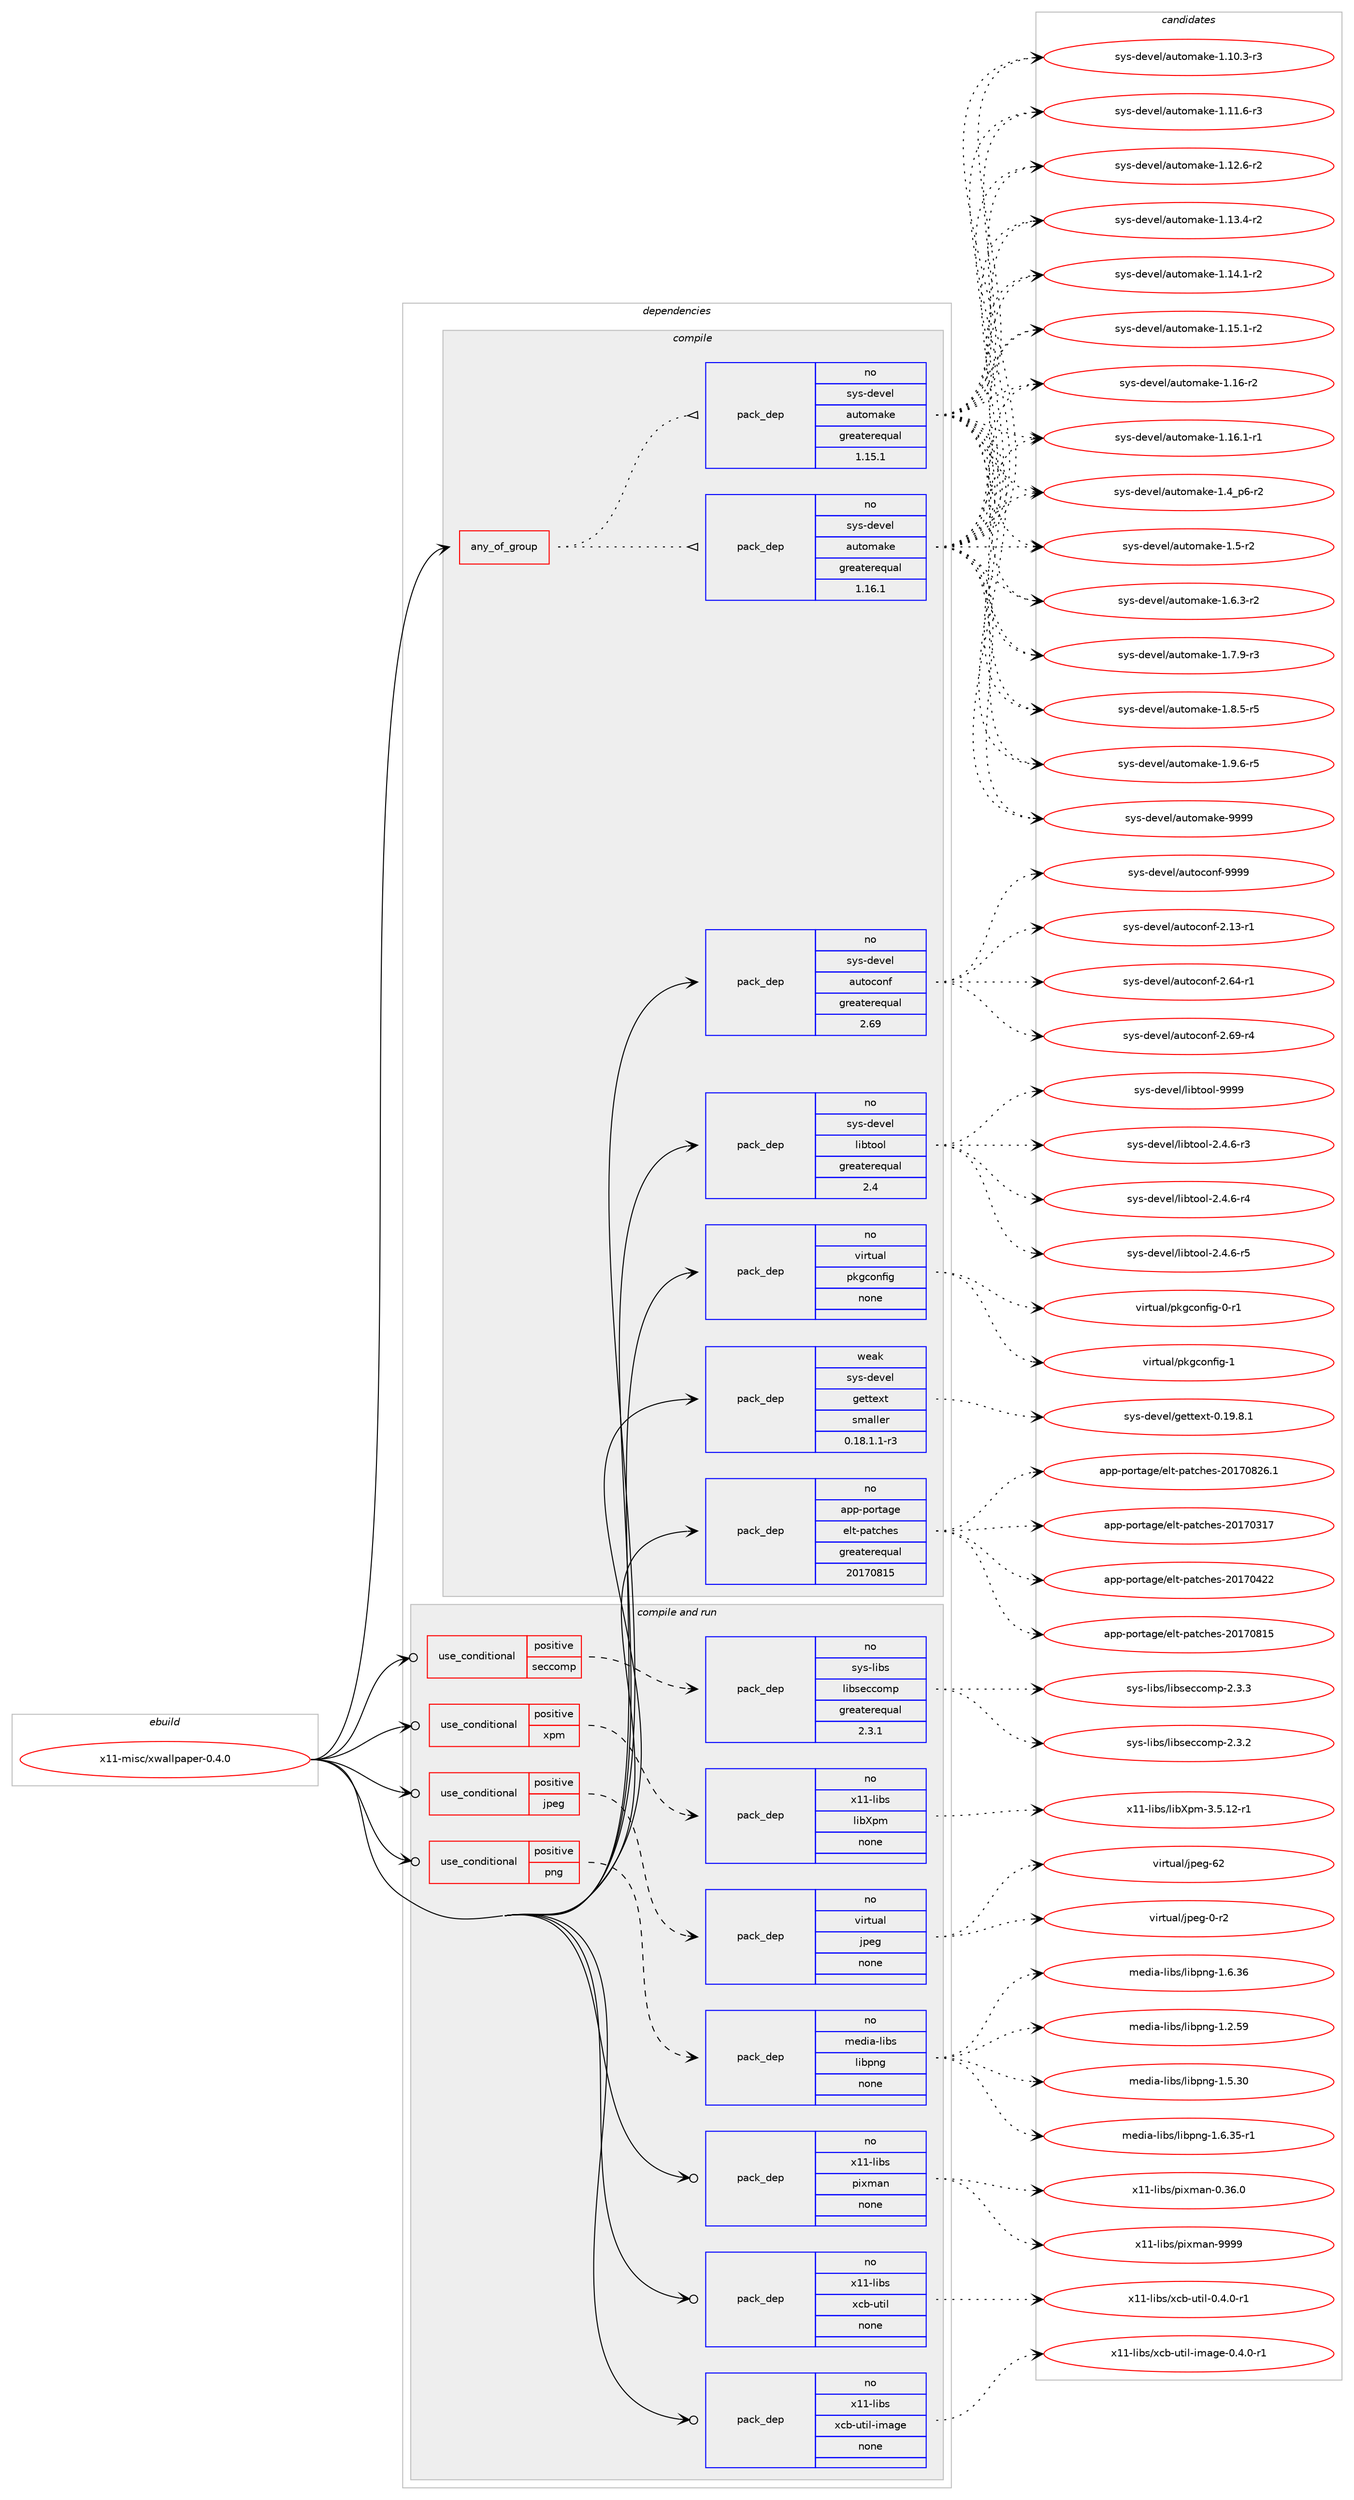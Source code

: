 digraph prolog {

# *************
# Graph options
# *************

newrank=true;
concentrate=true;
compound=true;
graph [rankdir=LR,fontname=Helvetica,fontsize=10,ranksep=1.5];#, ranksep=2.5, nodesep=0.2];
edge  [arrowhead=vee];
node  [fontname=Helvetica,fontsize=10];

# **********
# The ebuild
# **********

subgraph cluster_leftcol {
color=gray;
rank=same;
label=<<i>ebuild</i>>;
id [label="x11-misc/xwallpaper-0.4.0", color=red, width=4, href="../x11-misc/xwallpaper-0.4.0.svg"];
}

# ****************
# The dependencies
# ****************

subgraph cluster_midcol {
color=gray;
label=<<i>dependencies</i>>;
subgraph cluster_compile {
fillcolor="#eeeeee";
style=filled;
label=<<i>compile</i>>;
subgraph any28751 {
dependency1766378 [label=<<TABLE BORDER="0" CELLBORDER="1" CELLSPACING="0" CELLPADDING="4"><TR><TD CELLPADDING="10">any_of_group</TD></TR></TABLE>>, shape=none, color=red];subgraph pack1269717 {
dependency1766379 [label=<<TABLE BORDER="0" CELLBORDER="1" CELLSPACING="0" CELLPADDING="4" WIDTH="220"><TR><TD ROWSPAN="6" CELLPADDING="30">pack_dep</TD></TR><TR><TD WIDTH="110">no</TD></TR><TR><TD>sys-devel</TD></TR><TR><TD>automake</TD></TR><TR><TD>greaterequal</TD></TR><TR><TD>1.16.1</TD></TR></TABLE>>, shape=none, color=blue];
}
dependency1766378:e -> dependency1766379:w [weight=20,style="dotted",arrowhead="oinv"];
subgraph pack1269718 {
dependency1766380 [label=<<TABLE BORDER="0" CELLBORDER="1" CELLSPACING="0" CELLPADDING="4" WIDTH="220"><TR><TD ROWSPAN="6" CELLPADDING="30">pack_dep</TD></TR><TR><TD WIDTH="110">no</TD></TR><TR><TD>sys-devel</TD></TR><TR><TD>automake</TD></TR><TR><TD>greaterequal</TD></TR><TR><TD>1.15.1</TD></TR></TABLE>>, shape=none, color=blue];
}
dependency1766378:e -> dependency1766380:w [weight=20,style="dotted",arrowhead="oinv"];
}
id:e -> dependency1766378:w [weight=20,style="solid",arrowhead="vee"];
subgraph pack1269719 {
dependency1766381 [label=<<TABLE BORDER="0" CELLBORDER="1" CELLSPACING="0" CELLPADDING="4" WIDTH="220"><TR><TD ROWSPAN="6" CELLPADDING="30">pack_dep</TD></TR><TR><TD WIDTH="110">no</TD></TR><TR><TD>app-portage</TD></TR><TR><TD>elt-patches</TD></TR><TR><TD>greaterequal</TD></TR><TR><TD>20170815</TD></TR></TABLE>>, shape=none, color=blue];
}
id:e -> dependency1766381:w [weight=20,style="solid",arrowhead="vee"];
subgraph pack1269720 {
dependency1766382 [label=<<TABLE BORDER="0" CELLBORDER="1" CELLSPACING="0" CELLPADDING="4" WIDTH="220"><TR><TD ROWSPAN="6" CELLPADDING="30">pack_dep</TD></TR><TR><TD WIDTH="110">no</TD></TR><TR><TD>sys-devel</TD></TR><TR><TD>autoconf</TD></TR><TR><TD>greaterequal</TD></TR><TR><TD>2.69</TD></TR></TABLE>>, shape=none, color=blue];
}
id:e -> dependency1766382:w [weight=20,style="solid",arrowhead="vee"];
subgraph pack1269721 {
dependency1766383 [label=<<TABLE BORDER="0" CELLBORDER="1" CELLSPACING="0" CELLPADDING="4" WIDTH="220"><TR><TD ROWSPAN="6" CELLPADDING="30">pack_dep</TD></TR><TR><TD WIDTH="110">no</TD></TR><TR><TD>sys-devel</TD></TR><TR><TD>libtool</TD></TR><TR><TD>greaterequal</TD></TR><TR><TD>2.4</TD></TR></TABLE>>, shape=none, color=blue];
}
id:e -> dependency1766383:w [weight=20,style="solid",arrowhead="vee"];
subgraph pack1269722 {
dependency1766384 [label=<<TABLE BORDER="0" CELLBORDER="1" CELLSPACING="0" CELLPADDING="4" WIDTH="220"><TR><TD ROWSPAN="6" CELLPADDING="30">pack_dep</TD></TR><TR><TD WIDTH="110">no</TD></TR><TR><TD>virtual</TD></TR><TR><TD>pkgconfig</TD></TR><TR><TD>none</TD></TR><TR><TD></TD></TR></TABLE>>, shape=none, color=blue];
}
id:e -> dependency1766384:w [weight=20,style="solid",arrowhead="vee"];
subgraph pack1269723 {
dependency1766385 [label=<<TABLE BORDER="0" CELLBORDER="1" CELLSPACING="0" CELLPADDING="4" WIDTH="220"><TR><TD ROWSPAN="6" CELLPADDING="30">pack_dep</TD></TR><TR><TD WIDTH="110">weak</TD></TR><TR><TD>sys-devel</TD></TR><TR><TD>gettext</TD></TR><TR><TD>smaller</TD></TR><TR><TD>0.18.1.1-r3</TD></TR></TABLE>>, shape=none, color=blue];
}
id:e -> dependency1766385:w [weight=20,style="solid",arrowhead="vee"];
}
subgraph cluster_compileandrun {
fillcolor="#eeeeee";
style=filled;
label=<<i>compile and run</i>>;
subgraph cond466902 {
dependency1766386 [label=<<TABLE BORDER="0" CELLBORDER="1" CELLSPACING="0" CELLPADDING="4"><TR><TD ROWSPAN="3" CELLPADDING="10">use_conditional</TD></TR><TR><TD>positive</TD></TR><TR><TD>jpeg</TD></TR></TABLE>>, shape=none, color=red];
subgraph pack1269724 {
dependency1766387 [label=<<TABLE BORDER="0" CELLBORDER="1" CELLSPACING="0" CELLPADDING="4" WIDTH="220"><TR><TD ROWSPAN="6" CELLPADDING="30">pack_dep</TD></TR><TR><TD WIDTH="110">no</TD></TR><TR><TD>virtual</TD></TR><TR><TD>jpeg</TD></TR><TR><TD>none</TD></TR><TR><TD></TD></TR></TABLE>>, shape=none, color=blue];
}
dependency1766386:e -> dependency1766387:w [weight=20,style="dashed",arrowhead="vee"];
}
id:e -> dependency1766386:w [weight=20,style="solid",arrowhead="odotvee"];
subgraph cond466903 {
dependency1766388 [label=<<TABLE BORDER="0" CELLBORDER="1" CELLSPACING="0" CELLPADDING="4"><TR><TD ROWSPAN="3" CELLPADDING="10">use_conditional</TD></TR><TR><TD>positive</TD></TR><TR><TD>png</TD></TR></TABLE>>, shape=none, color=red];
subgraph pack1269725 {
dependency1766389 [label=<<TABLE BORDER="0" CELLBORDER="1" CELLSPACING="0" CELLPADDING="4" WIDTH="220"><TR><TD ROWSPAN="6" CELLPADDING="30">pack_dep</TD></TR><TR><TD WIDTH="110">no</TD></TR><TR><TD>media-libs</TD></TR><TR><TD>libpng</TD></TR><TR><TD>none</TD></TR><TR><TD></TD></TR></TABLE>>, shape=none, color=blue];
}
dependency1766388:e -> dependency1766389:w [weight=20,style="dashed",arrowhead="vee"];
}
id:e -> dependency1766388:w [weight=20,style="solid",arrowhead="odotvee"];
subgraph cond466904 {
dependency1766390 [label=<<TABLE BORDER="0" CELLBORDER="1" CELLSPACING="0" CELLPADDING="4"><TR><TD ROWSPAN="3" CELLPADDING="10">use_conditional</TD></TR><TR><TD>positive</TD></TR><TR><TD>seccomp</TD></TR></TABLE>>, shape=none, color=red];
subgraph pack1269726 {
dependency1766391 [label=<<TABLE BORDER="0" CELLBORDER="1" CELLSPACING="0" CELLPADDING="4" WIDTH="220"><TR><TD ROWSPAN="6" CELLPADDING="30">pack_dep</TD></TR><TR><TD WIDTH="110">no</TD></TR><TR><TD>sys-libs</TD></TR><TR><TD>libseccomp</TD></TR><TR><TD>greaterequal</TD></TR><TR><TD>2.3.1</TD></TR></TABLE>>, shape=none, color=blue];
}
dependency1766390:e -> dependency1766391:w [weight=20,style="dashed",arrowhead="vee"];
}
id:e -> dependency1766390:w [weight=20,style="solid",arrowhead="odotvee"];
subgraph cond466905 {
dependency1766392 [label=<<TABLE BORDER="0" CELLBORDER="1" CELLSPACING="0" CELLPADDING="4"><TR><TD ROWSPAN="3" CELLPADDING="10">use_conditional</TD></TR><TR><TD>positive</TD></TR><TR><TD>xpm</TD></TR></TABLE>>, shape=none, color=red];
subgraph pack1269727 {
dependency1766393 [label=<<TABLE BORDER="0" CELLBORDER="1" CELLSPACING="0" CELLPADDING="4" WIDTH="220"><TR><TD ROWSPAN="6" CELLPADDING="30">pack_dep</TD></TR><TR><TD WIDTH="110">no</TD></TR><TR><TD>x11-libs</TD></TR><TR><TD>libXpm</TD></TR><TR><TD>none</TD></TR><TR><TD></TD></TR></TABLE>>, shape=none, color=blue];
}
dependency1766392:e -> dependency1766393:w [weight=20,style="dashed",arrowhead="vee"];
}
id:e -> dependency1766392:w [weight=20,style="solid",arrowhead="odotvee"];
subgraph pack1269728 {
dependency1766394 [label=<<TABLE BORDER="0" CELLBORDER="1" CELLSPACING="0" CELLPADDING="4" WIDTH="220"><TR><TD ROWSPAN="6" CELLPADDING="30">pack_dep</TD></TR><TR><TD WIDTH="110">no</TD></TR><TR><TD>x11-libs</TD></TR><TR><TD>pixman</TD></TR><TR><TD>none</TD></TR><TR><TD></TD></TR></TABLE>>, shape=none, color=blue];
}
id:e -> dependency1766394:w [weight=20,style="solid",arrowhead="odotvee"];
subgraph pack1269729 {
dependency1766395 [label=<<TABLE BORDER="0" CELLBORDER="1" CELLSPACING="0" CELLPADDING="4" WIDTH="220"><TR><TD ROWSPAN="6" CELLPADDING="30">pack_dep</TD></TR><TR><TD WIDTH="110">no</TD></TR><TR><TD>x11-libs</TD></TR><TR><TD>xcb-util</TD></TR><TR><TD>none</TD></TR><TR><TD></TD></TR></TABLE>>, shape=none, color=blue];
}
id:e -> dependency1766395:w [weight=20,style="solid",arrowhead="odotvee"];
subgraph pack1269730 {
dependency1766396 [label=<<TABLE BORDER="0" CELLBORDER="1" CELLSPACING="0" CELLPADDING="4" WIDTH="220"><TR><TD ROWSPAN="6" CELLPADDING="30">pack_dep</TD></TR><TR><TD WIDTH="110">no</TD></TR><TR><TD>x11-libs</TD></TR><TR><TD>xcb-util-image</TD></TR><TR><TD>none</TD></TR><TR><TD></TD></TR></TABLE>>, shape=none, color=blue];
}
id:e -> dependency1766396:w [weight=20,style="solid",arrowhead="odotvee"];
}
subgraph cluster_run {
fillcolor="#eeeeee";
style=filled;
label=<<i>run</i>>;
}
}

# **************
# The candidates
# **************

subgraph cluster_choices {
rank=same;
color=gray;
label=<<i>candidates</i>>;

subgraph choice1269717 {
color=black;
nodesep=1;
choice11512111545100101118101108479711711611110997107101454946494846514511451 [label="sys-devel/automake-1.10.3-r3", color=red, width=4,href="../sys-devel/automake-1.10.3-r3.svg"];
choice11512111545100101118101108479711711611110997107101454946494946544511451 [label="sys-devel/automake-1.11.6-r3", color=red, width=4,href="../sys-devel/automake-1.11.6-r3.svg"];
choice11512111545100101118101108479711711611110997107101454946495046544511450 [label="sys-devel/automake-1.12.6-r2", color=red, width=4,href="../sys-devel/automake-1.12.6-r2.svg"];
choice11512111545100101118101108479711711611110997107101454946495146524511450 [label="sys-devel/automake-1.13.4-r2", color=red, width=4,href="../sys-devel/automake-1.13.4-r2.svg"];
choice11512111545100101118101108479711711611110997107101454946495246494511450 [label="sys-devel/automake-1.14.1-r2", color=red, width=4,href="../sys-devel/automake-1.14.1-r2.svg"];
choice11512111545100101118101108479711711611110997107101454946495346494511450 [label="sys-devel/automake-1.15.1-r2", color=red, width=4,href="../sys-devel/automake-1.15.1-r2.svg"];
choice1151211154510010111810110847971171161111099710710145494649544511450 [label="sys-devel/automake-1.16-r2", color=red, width=4,href="../sys-devel/automake-1.16-r2.svg"];
choice11512111545100101118101108479711711611110997107101454946495446494511449 [label="sys-devel/automake-1.16.1-r1", color=red, width=4,href="../sys-devel/automake-1.16.1-r1.svg"];
choice115121115451001011181011084797117116111109971071014549465295112544511450 [label="sys-devel/automake-1.4_p6-r2", color=red, width=4,href="../sys-devel/automake-1.4_p6-r2.svg"];
choice11512111545100101118101108479711711611110997107101454946534511450 [label="sys-devel/automake-1.5-r2", color=red, width=4,href="../sys-devel/automake-1.5-r2.svg"];
choice115121115451001011181011084797117116111109971071014549465446514511450 [label="sys-devel/automake-1.6.3-r2", color=red, width=4,href="../sys-devel/automake-1.6.3-r2.svg"];
choice115121115451001011181011084797117116111109971071014549465546574511451 [label="sys-devel/automake-1.7.9-r3", color=red, width=4,href="../sys-devel/automake-1.7.9-r3.svg"];
choice115121115451001011181011084797117116111109971071014549465646534511453 [label="sys-devel/automake-1.8.5-r5", color=red, width=4,href="../sys-devel/automake-1.8.5-r5.svg"];
choice115121115451001011181011084797117116111109971071014549465746544511453 [label="sys-devel/automake-1.9.6-r5", color=red, width=4,href="../sys-devel/automake-1.9.6-r5.svg"];
choice115121115451001011181011084797117116111109971071014557575757 [label="sys-devel/automake-9999", color=red, width=4,href="../sys-devel/automake-9999.svg"];
dependency1766379:e -> choice11512111545100101118101108479711711611110997107101454946494846514511451:w [style=dotted,weight="100"];
dependency1766379:e -> choice11512111545100101118101108479711711611110997107101454946494946544511451:w [style=dotted,weight="100"];
dependency1766379:e -> choice11512111545100101118101108479711711611110997107101454946495046544511450:w [style=dotted,weight="100"];
dependency1766379:e -> choice11512111545100101118101108479711711611110997107101454946495146524511450:w [style=dotted,weight="100"];
dependency1766379:e -> choice11512111545100101118101108479711711611110997107101454946495246494511450:w [style=dotted,weight="100"];
dependency1766379:e -> choice11512111545100101118101108479711711611110997107101454946495346494511450:w [style=dotted,weight="100"];
dependency1766379:e -> choice1151211154510010111810110847971171161111099710710145494649544511450:w [style=dotted,weight="100"];
dependency1766379:e -> choice11512111545100101118101108479711711611110997107101454946495446494511449:w [style=dotted,weight="100"];
dependency1766379:e -> choice115121115451001011181011084797117116111109971071014549465295112544511450:w [style=dotted,weight="100"];
dependency1766379:e -> choice11512111545100101118101108479711711611110997107101454946534511450:w [style=dotted,weight="100"];
dependency1766379:e -> choice115121115451001011181011084797117116111109971071014549465446514511450:w [style=dotted,weight="100"];
dependency1766379:e -> choice115121115451001011181011084797117116111109971071014549465546574511451:w [style=dotted,weight="100"];
dependency1766379:e -> choice115121115451001011181011084797117116111109971071014549465646534511453:w [style=dotted,weight="100"];
dependency1766379:e -> choice115121115451001011181011084797117116111109971071014549465746544511453:w [style=dotted,weight="100"];
dependency1766379:e -> choice115121115451001011181011084797117116111109971071014557575757:w [style=dotted,weight="100"];
}
subgraph choice1269718 {
color=black;
nodesep=1;
choice11512111545100101118101108479711711611110997107101454946494846514511451 [label="sys-devel/automake-1.10.3-r3", color=red, width=4,href="../sys-devel/automake-1.10.3-r3.svg"];
choice11512111545100101118101108479711711611110997107101454946494946544511451 [label="sys-devel/automake-1.11.6-r3", color=red, width=4,href="../sys-devel/automake-1.11.6-r3.svg"];
choice11512111545100101118101108479711711611110997107101454946495046544511450 [label="sys-devel/automake-1.12.6-r2", color=red, width=4,href="../sys-devel/automake-1.12.6-r2.svg"];
choice11512111545100101118101108479711711611110997107101454946495146524511450 [label="sys-devel/automake-1.13.4-r2", color=red, width=4,href="../sys-devel/automake-1.13.4-r2.svg"];
choice11512111545100101118101108479711711611110997107101454946495246494511450 [label="sys-devel/automake-1.14.1-r2", color=red, width=4,href="../sys-devel/automake-1.14.1-r2.svg"];
choice11512111545100101118101108479711711611110997107101454946495346494511450 [label="sys-devel/automake-1.15.1-r2", color=red, width=4,href="../sys-devel/automake-1.15.1-r2.svg"];
choice1151211154510010111810110847971171161111099710710145494649544511450 [label="sys-devel/automake-1.16-r2", color=red, width=4,href="../sys-devel/automake-1.16-r2.svg"];
choice11512111545100101118101108479711711611110997107101454946495446494511449 [label="sys-devel/automake-1.16.1-r1", color=red, width=4,href="../sys-devel/automake-1.16.1-r1.svg"];
choice115121115451001011181011084797117116111109971071014549465295112544511450 [label="sys-devel/automake-1.4_p6-r2", color=red, width=4,href="../sys-devel/automake-1.4_p6-r2.svg"];
choice11512111545100101118101108479711711611110997107101454946534511450 [label="sys-devel/automake-1.5-r2", color=red, width=4,href="../sys-devel/automake-1.5-r2.svg"];
choice115121115451001011181011084797117116111109971071014549465446514511450 [label="sys-devel/automake-1.6.3-r2", color=red, width=4,href="../sys-devel/automake-1.6.3-r2.svg"];
choice115121115451001011181011084797117116111109971071014549465546574511451 [label="sys-devel/automake-1.7.9-r3", color=red, width=4,href="../sys-devel/automake-1.7.9-r3.svg"];
choice115121115451001011181011084797117116111109971071014549465646534511453 [label="sys-devel/automake-1.8.5-r5", color=red, width=4,href="../sys-devel/automake-1.8.5-r5.svg"];
choice115121115451001011181011084797117116111109971071014549465746544511453 [label="sys-devel/automake-1.9.6-r5", color=red, width=4,href="../sys-devel/automake-1.9.6-r5.svg"];
choice115121115451001011181011084797117116111109971071014557575757 [label="sys-devel/automake-9999", color=red, width=4,href="../sys-devel/automake-9999.svg"];
dependency1766380:e -> choice11512111545100101118101108479711711611110997107101454946494846514511451:w [style=dotted,weight="100"];
dependency1766380:e -> choice11512111545100101118101108479711711611110997107101454946494946544511451:w [style=dotted,weight="100"];
dependency1766380:e -> choice11512111545100101118101108479711711611110997107101454946495046544511450:w [style=dotted,weight="100"];
dependency1766380:e -> choice11512111545100101118101108479711711611110997107101454946495146524511450:w [style=dotted,weight="100"];
dependency1766380:e -> choice11512111545100101118101108479711711611110997107101454946495246494511450:w [style=dotted,weight="100"];
dependency1766380:e -> choice11512111545100101118101108479711711611110997107101454946495346494511450:w [style=dotted,weight="100"];
dependency1766380:e -> choice1151211154510010111810110847971171161111099710710145494649544511450:w [style=dotted,weight="100"];
dependency1766380:e -> choice11512111545100101118101108479711711611110997107101454946495446494511449:w [style=dotted,weight="100"];
dependency1766380:e -> choice115121115451001011181011084797117116111109971071014549465295112544511450:w [style=dotted,weight="100"];
dependency1766380:e -> choice11512111545100101118101108479711711611110997107101454946534511450:w [style=dotted,weight="100"];
dependency1766380:e -> choice115121115451001011181011084797117116111109971071014549465446514511450:w [style=dotted,weight="100"];
dependency1766380:e -> choice115121115451001011181011084797117116111109971071014549465546574511451:w [style=dotted,weight="100"];
dependency1766380:e -> choice115121115451001011181011084797117116111109971071014549465646534511453:w [style=dotted,weight="100"];
dependency1766380:e -> choice115121115451001011181011084797117116111109971071014549465746544511453:w [style=dotted,weight="100"];
dependency1766380:e -> choice115121115451001011181011084797117116111109971071014557575757:w [style=dotted,weight="100"];
}
subgraph choice1269719 {
color=black;
nodesep=1;
choice97112112451121111141169710310147101108116451129711699104101115455048495548514955 [label="app-portage/elt-patches-20170317", color=red, width=4,href="../app-portage/elt-patches-20170317.svg"];
choice97112112451121111141169710310147101108116451129711699104101115455048495548525050 [label="app-portage/elt-patches-20170422", color=red, width=4,href="../app-portage/elt-patches-20170422.svg"];
choice97112112451121111141169710310147101108116451129711699104101115455048495548564953 [label="app-portage/elt-patches-20170815", color=red, width=4,href="../app-portage/elt-patches-20170815.svg"];
choice971121124511211111411697103101471011081164511297116991041011154550484955485650544649 [label="app-portage/elt-patches-20170826.1", color=red, width=4,href="../app-portage/elt-patches-20170826.1.svg"];
dependency1766381:e -> choice97112112451121111141169710310147101108116451129711699104101115455048495548514955:w [style=dotted,weight="100"];
dependency1766381:e -> choice97112112451121111141169710310147101108116451129711699104101115455048495548525050:w [style=dotted,weight="100"];
dependency1766381:e -> choice97112112451121111141169710310147101108116451129711699104101115455048495548564953:w [style=dotted,weight="100"];
dependency1766381:e -> choice971121124511211111411697103101471011081164511297116991041011154550484955485650544649:w [style=dotted,weight="100"];
}
subgraph choice1269720 {
color=black;
nodesep=1;
choice1151211154510010111810110847971171161119911111010245504649514511449 [label="sys-devel/autoconf-2.13-r1", color=red, width=4,href="../sys-devel/autoconf-2.13-r1.svg"];
choice1151211154510010111810110847971171161119911111010245504654524511449 [label="sys-devel/autoconf-2.64-r1", color=red, width=4,href="../sys-devel/autoconf-2.64-r1.svg"];
choice1151211154510010111810110847971171161119911111010245504654574511452 [label="sys-devel/autoconf-2.69-r4", color=red, width=4,href="../sys-devel/autoconf-2.69-r4.svg"];
choice115121115451001011181011084797117116111991111101024557575757 [label="sys-devel/autoconf-9999", color=red, width=4,href="../sys-devel/autoconf-9999.svg"];
dependency1766382:e -> choice1151211154510010111810110847971171161119911111010245504649514511449:w [style=dotted,weight="100"];
dependency1766382:e -> choice1151211154510010111810110847971171161119911111010245504654524511449:w [style=dotted,weight="100"];
dependency1766382:e -> choice1151211154510010111810110847971171161119911111010245504654574511452:w [style=dotted,weight="100"];
dependency1766382:e -> choice115121115451001011181011084797117116111991111101024557575757:w [style=dotted,weight="100"];
}
subgraph choice1269721 {
color=black;
nodesep=1;
choice1151211154510010111810110847108105981161111111084550465246544511451 [label="sys-devel/libtool-2.4.6-r3", color=red, width=4,href="../sys-devel/libtool-2.4.6-r3.svg"];
choice1151211154510010111810110847108105981161111111084550465246544511452 [label="sys-devel/libtool-2.4.6-r4", color=red, width=4,href="../sys-devel/libtool-2.4.6-r4.svg"];
choice1151211154510010111810110847108105981161111111084550465246544511453 [label="sys-devel/libtool-2.4.6-r5", color=red, width=4,href="../sys-devel/libtool-2.4.6-r5.svg"];
choice1151211154510010111810110847108105981161111111084557575757 [label="sys-devel/libtool-9999", color=red, width=4,href="../sys-devel/libtool-9999.svg"];
dependency1766383:e -> choice1151211154510010111810110847108105981161111111084550465246544511451:w [style=dotted,weight="100"];
dependency1766383:e -> choice1151211154510010111810110847108105981161111111084550465246544511452:w [style=dotted,weight="100"];
dependency1766383:e -> choice1151211154510010111810110847108105981161111111084550465246544511453:w [style=dotted,weight="100"];
dependency1766383:e -> choice1151211154510010111810110847108105981161111111084557575757:w [style=dotted,weight="100"];
}
subgraph choice1269722 {
color=black;
nodesep=1;
choice11810511411611797108471121071039911111010210510345484511449 [label="virtual/pkgconfig-0-r1", color=red, width=4,href="../virtual/pkgconfig-0-r1.svg"];
choice1181051141161179710847112107103991111101021051034549 [label="virtual/pkgconfig-1", color=red, width=4,href="../virtual/pkgconfig-1.svg"];
dependency1766384:e -> choice11810511411611797108471121071039911111010210510345484511449:w [style=dotted,weight="100"];
dependency1766384:e -> choice1181051141161179710847112107103991111101021051034549:w [style=dotted,weight="100"];
}
subgraph choice1269723 {
color=black;
nodesep=1;
choice1151211154510010111810110847103101116116101120116454846495746564649 [label="sys-devel/gettext-0.19.8.1", color=red, width=4,href="../sys-devel/gettext-0.19.8.1.svg"];
dependency1766385:e -> choice1151211154510010111810110847103101116116101120116454846495746564649:w [style=dotted,weight="100"];
}
subgraph choice1269724 {
color=black;
nodesep=1;
choice118105114116117971084710611210110345484511450 [label="virtual/jpeg-0-r2", color=red, width=4,href="../virtual/jpeg-0-r2.svg"];
choice1181051141161179710847106112101103455450 [label="virtual/jpeg-62", color=red, width=4,href="../virtual/jpeg-62.svg"];
dependency1766387:e -> choice118105114116117971084710611210110345484511450:w [style=dotted,weight="100"];
dependency1766387:e -> choice1181051141161179710847106112101103455450:w [style=dotted,weight="100"];
}
subgraph choice1269725 {
color=black;
nodesep=1;
choice109101100105974510810598115471081059811211010345494650465357 [label="media-libs/libpng-1.2.59", color=red, width=4,href="../media-libs/libpng-1.2.59.svg"];
choice109101100105974510810598115471081059811211010345494653465148 [label="media-libs/libpng-1.5.30", color=red, width=4,href="../media-libs/libpng-1.5.30.svg"];
choice1091011001059745108105981154710810598112110103454946544651534511449 [label="media-libs/libpng-1.6.35-r1", color=red, width=4,href="../media-libs/libpng-1.6.35-r1.svg"];
choice109101100105974510810598115471081059811211010345494654465154 [label="media-libs/libpng-1.6.36", color=red, width=4,href="../media-libs/libpng-1.6.36.svg"];
dependency1766389:e -> choice109101100105974510810598115471081059811211010345494650465357:w [style=dotted,weight="100"];
dependency1766389:e -> choice109101100105974510810598115471081059811211010345494653465148:w [style=dotted,weight="100"];
dependency1766389:e -> choice1091011001059745108105981154710810598112110103454946544651534511449:w [style=dotted,weight="100"];
dependency1766389:e -> choice109101100105974510810598115471081059811211010345494654465154:w [style=dotted,weight="100"];
}
subgraph choice1269726 {
color=black;
nodesep=1;
choice115121115451081059811547108105981151019999111109112455046514650 [label="sys-libs/libseccomp-2.3.2", color=red, width=4,href="../sys-libs/libseccomp-2.3.2.svg"];
choice115121115451081059811547108105981151019999111109112455046514651 [label="sys-libs/libseccomp-2.3.3", color=red, width=4,href="../sys-libs/libseccomp-2.3.3.svg"];
dependency1766391:e -> choice115121115451081059811547108105981151019999111109112455046514650:w [style=dotted,weight="100"];
dependency1766391:e -> choice115121115451081059811547108105981151019999111109112455046514651:w [style=dotted,weight="100"];
}
subgraph choice1269727 {
color=black;
nodesep=1;
choice12049494510810598115471081059888112109455146534649504511449 [label="x11-libs/libXpm-3.5.12-r1", color=red, width=4,href="../x11-libs/libXpm-3.5.12-r1.svg"];
dependency1766393:e -> choice12049494510810598115471081059888112109455146534649504511449:w [style=dotted,weight="100"];
}
subgraph choice1269728 {
color=black;
nodesep=1;
choice12049494510810598115471121051201099711045484651544648 [label="x11-libs/pixman-0.36.0", color=red, width=4,href="../x11-libs/pixman-0.36.0.svg"];
choice1204949451081059811547112105120109971104557575757 [label="x11-libs/pixman-9999", color=red, width=4,href="../x11-libs/pixman-9999.svg"];
dependency1766394:e -> choice12049494510810598115471121051201099711045484651544648:w [style=dotted,weight="100"];
dependency1766394:e -> choice1204949451081059811547112105120109971104557575757:w [style=dotted,weight="100"];
}
subgraph choice1269729 {
color=black;
nodesep=1;
choice12049494510810598115471209998451171161051084548465246484511449 [label="x11-libs/xcb-util-0.4.0-r1", color=red, width=4,href="../x11-libs/xcb-util-0.4.0-r1.svg"];
dependency1766395:e -> choice12049494510810598115471209998451171161051084548465246484511449:w [style=dotted,weight="100"];
}
subgraph choice1269730 {
color=black;
nodesep=1;
choice120494945108105981154712099984511711610510845105109971031014548465246484511449 [label="x11-libs/xcb-util-image-0.4.0-r1", color=red, width=4,href="../x11-libs/xcb-util-image-0.4.0-r1.svg"];
dependency1766396:e -> choice120494945108105981154712099984511711610510845105109971031014548465246484511449:w [style=dotted,weight="100"];
}
}

}
